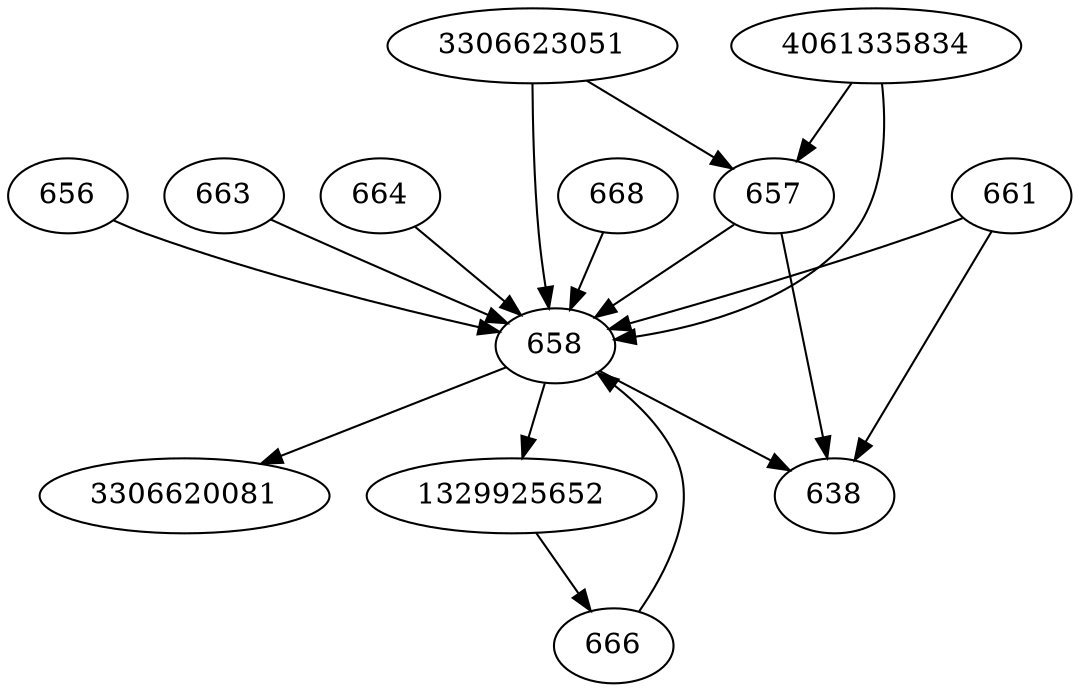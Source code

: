 strict digraph  {
3306623051;
656;
657;
3306620081;
658;
1329925652;
661;
666;
663;
664;
4061335834;
668;
638;
3306623051 -> 657;
3306623051 -> 658;
656 -> 658;
657 -> 658;
657 -> 638;
658 -> 638;
658 -> 3306620081;
658 -> 1329925652;
1329925652 -> 666;
661 -> 658;
661 -> 638;
666 -> 658;
663 -> 658;
664 -> 658;
4061335834 -> 657;
4061335834 -> 658;
668 -> 658;
}
